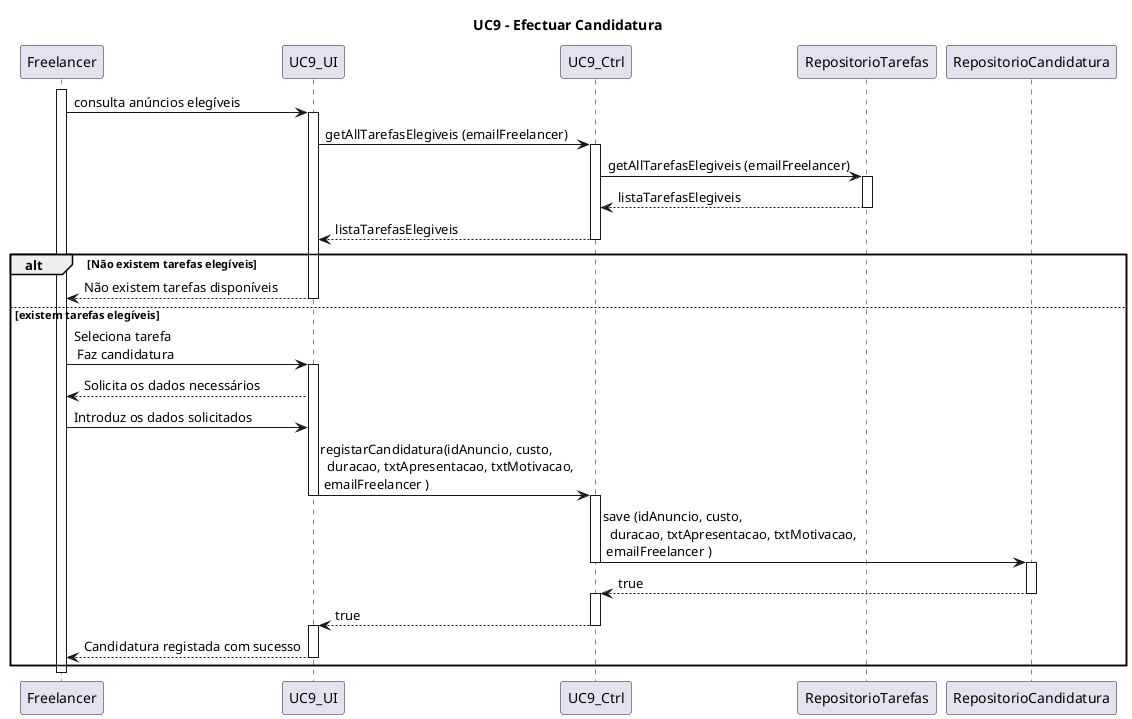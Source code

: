 @startuml

participant Freelancer
participant UC9_UI
participant UC9_Ctrl
participant RepositorioTarefas


title UC9 - Efectuar Candidatura
activate Freelancer
Freelancer -> UC9_UI : consulta anúncios elegíveis
activate UC9_UI
UC9_UI -> UC9_Ctrl : getAllTarefasElegiveis (emailFreelancer)
activate UC9_Ctrl
UC9_Ctrl -> RepositorioTarefas : getAllTarefasElegiveis (emailFreelancer)
activate RepositorioTarefas
RepositorioTarefas --> UC9_Ctrl : listaTarefasElegiveis
deactivate RepositorioTarefas
UC9_Ctrl --> UC9_UI : listaTarefasElegiveis
deactivate UC9_Ctrl
alt Não existem tarefas elegíveis
UC9_UI --> Freelancer : Não existem tarefas disponíveis
deactivate UC9_UI
else existem tarefas elegíveis
Freelancer -> UC9_UI : Seleciona tarefa \n Faz candidatura
activate UC9_UI
UC9_UI --> Freelancer : Solicita os dados necessários
Freelancer -> UC9_UI : Introduz os dados solicitados
UC9_UI -> UC9_Ctrl : registarCandidatura(idAnuncio, custo,\n  duracao, txtApresentacao, txtMotivacao,\n emailFreelancer )
deactivate UC9_UI
activate UC9_Ctrl
UC9_Ctrl -> RepositorioCandidatura : save (idAnuncio, custo,\n  duracao, txtApresentacao, txtMotivacao,\n emailFreelancer )
deactivate UC9_Ctrl
activate RepositorioCandidatura
RepositorioCandidatura --> UC9_Ctrl : true
deactivate RepositorioCandidatura
activate UC9_Ctrl
UC9_Ctrl --> UC9_UI : true
deactivate UC9_Ctrl
activate UC9_UI
UC9_UI --> Freelancer : Candidatura registada com sucesso
deactivate UC9_UI
end
deactivate Freelancer
@enduml